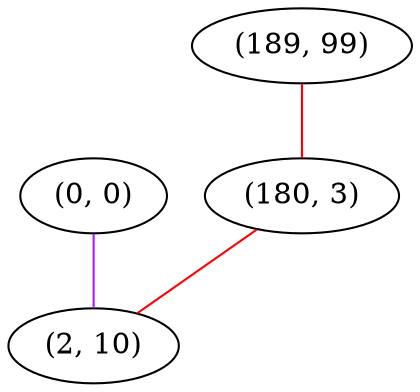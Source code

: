 graph "" {
"(0, 0)";
"(189, 99)";
"(180, 3)";
"(2, 10)";
"(0, 0)" -- "(2, 10)"  [color=purple, key=0, weight=4];
"(189, 99)" -- "(180, 3)"  [color=red, key=0, weight=1];
"(180, 3)" -- "(2, 10)"  [color=red, key=0, weight=1];
}
